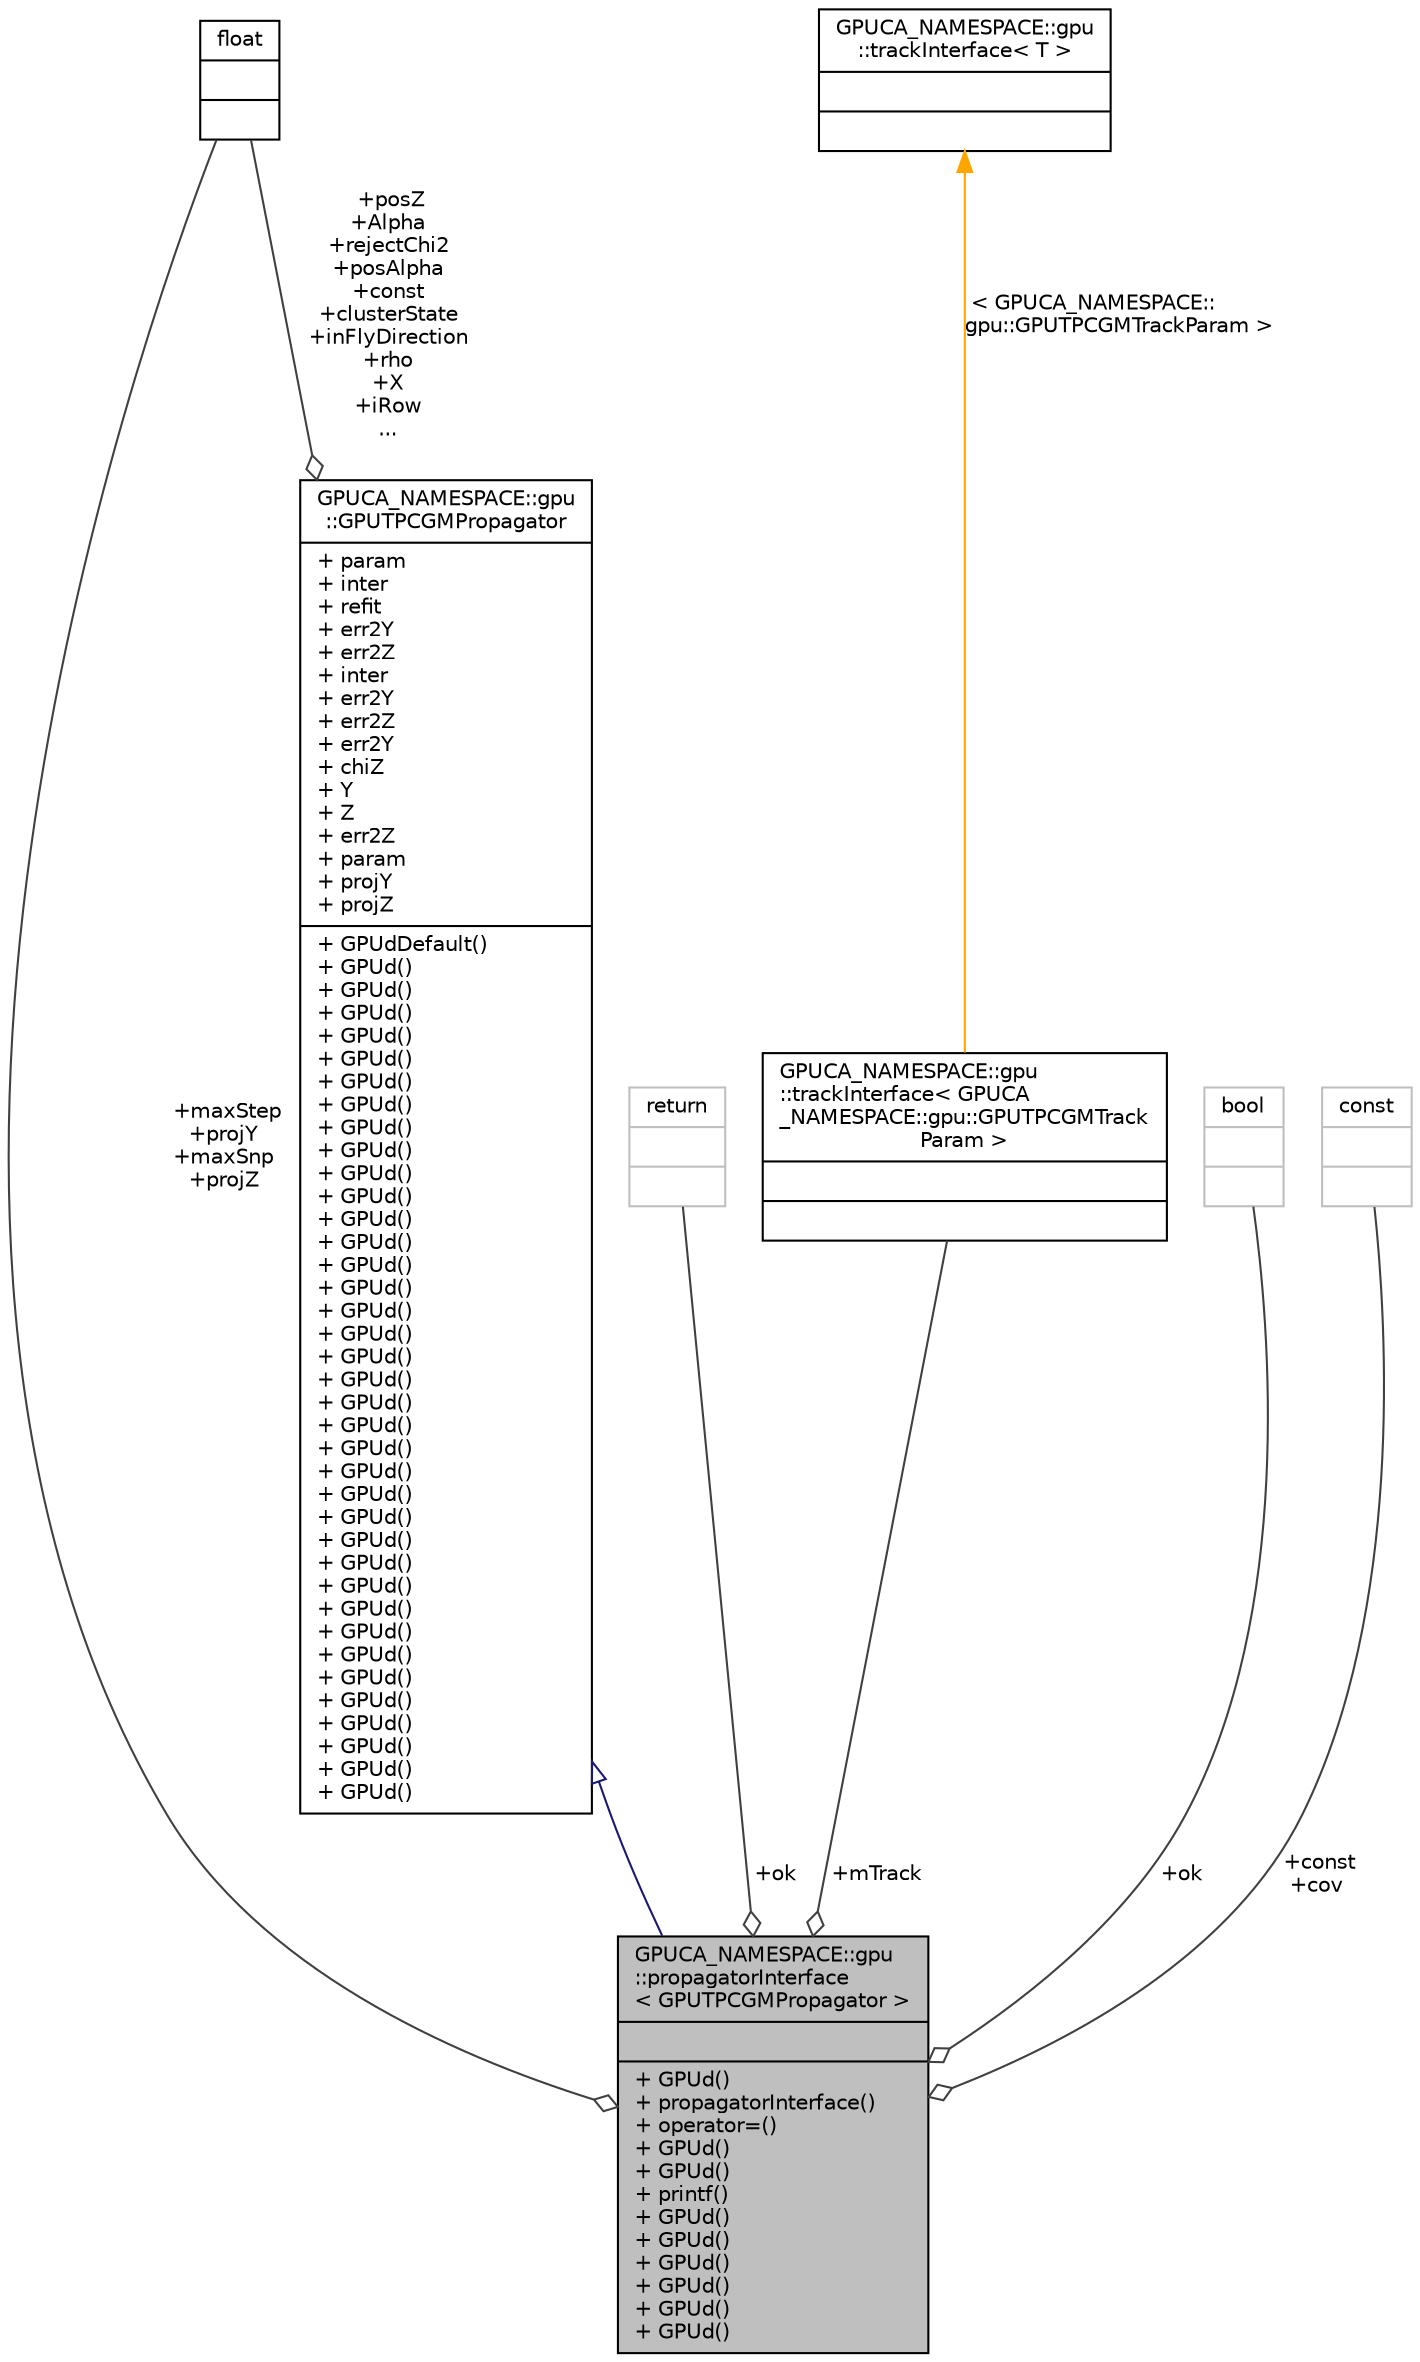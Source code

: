 digraph "GPUCA_NAMESPACE::gpu::propagatorInterface&lt; GPUTPCGMPropagator &gt;"
{
 // INTERACTIVE_SVG=YES
  bgcolor="transparent";
  edge [fontname="Helvetica",fontsize="10",labelfontname="Helvetica",labelfontsize="10"];
  node [fontname="Helvetica",fontsize="10",shape=record];
  Node2 [label="{GPUCA_NAMESPACE::gpu\l::propagatorInterface\l\< GPUTPCGMPropagator \>\n||+ GPUd()\l+ propagatorInterface()\l+ operator=()\l+ GPUd()\l+ GPUd()\l+ printf()\l+ GPUd()\l+ GPUd()\l+ GPUd()\l+ GPUd()\l+ GPUd()\l+ GPUd()\l}",height=0.2,width=0.4,color="black", fillcolor="grey75", style="filled", fontcolor="black"];
  Node3 -> Node2 [dir="back",color="midnightblue",fontsize="10",style="solid",arrowtail="onormal",fontname="Helvetica"];
  Node3 [label="{GPUCA_NAMESPACE::gpu\l::GPUTPCGMPropagator\n|+ param\l+ inter\l+ refit\l+ err2Y\l+ err2Z\l+ inter\l+ err2Y\l+ err2Z\l+ err2Y\l+ chiZ\l+ Y\l+ Z\l+ err2Z\l+ param\l+ projY\l+ projZ\l|+ GPUdDefault()\l+ GPUd()\l+ GPUd()\l+ GPUd()\l+ GPUd()\l+ GPUd()\l+ GPUd()\l+ GPUd()\l+ GPUd()\l+ GPUd()\l+ GPUd()\l+ GPUd()\l+ GPUd()\l+ GPUd()\l+ GPUd()\l+ GPUd()\l+ GPUd()\l+ GPUd()\l+ GPUd()\l+ GPUd()\l+ GPUd()\l+ GPUd()\l+ GPUd()\l+ GPUd()\l+ GPUd()\l+ GPUd()\l+ GPUd()\l+ GPUd()\l+ GPUd()\l+ GPUd()\l+ GPUd()\l+ GPUd()\l+ GPUd()\l+ GPUd()\l+ GPUd()\l+ GPUd()\l+ GPUd()\l+ GPUd()\l}",height=0.2,width=0.4,color="black",URL="$d8/d01/classGPUCA__NAMESPACE_1_1gpu_1_1GPUTPCGMPropagator.html"];
  Node4 -> Node3 [color="grey25",fontsize="10",style="solid",label=" +posZ\n+Alpha\n+rejectChi2\n+posAlpha\n+const\n+clusterState\n+inFlyDirection\n+rho\n+X\n+iRow\n..." ,arrowhead="odiamond",fontname="Helvetica"];
  Node4 [label="{float\n||}",height=0.2,width=0.4,color="black",URL="$d4/dc3/classfloat.html"];
  Node5 -> Node2 [color="grey25",fontsize="10",style="solid",label=" +ok" ,arrowhead="odiamond",fontname="Helvetica"];
  Node5 [label="{return\n||}",height=0.2,width=0.4,color="grey75"];
  Node6 -> Node2 [color="grey25",fontsize="10",style="solid",label=" +mTrack" ,arrowhead="odiamond",fontname="Helvetica"];
  Node6 [label="{GPUCA_NAMESPACE::gpu\l::trackInterface\< GPUCA\l_NAMESPACE::gpu::GPUTPCGMTrack\lParam \>\n||}",height=0.2,width=0.4,color="black",URL="$d9/d7e/classGPUCA__NAMESPACE_1_1gpu_1_1trackInterface.html"];
  Node7 -> Node6 [dir="back",color="orange",fontsize="10",style="solid",label=" \< GPUCA_NAMESPACE::\lgpu::GPUTPCGMTrackParam \>" ,fontname="Helvetica"];
  Node7 [label="{GPUCA_NAMESPACE::gpu\l::trackInterface\< T \>\n||}",height=0.2,width=0.4,color="black",URL="$d9/d7e/classGPUCA__NAMESPACE_1_1gpu_1_1trackInterface.html"];
  Node4 -> Node2 [color="grey25",fontsize="10",style="solid",label=" +maxStep\n+projY\n+maxSnp\n+projZ" ,arrowhead="odiamond",fontname="Helvetica"];
  Node8 -> Node2 [color="grey25",fontsize="10",style="solid",label=" +ok" ,arrowhead="odiamond",fontname="Helvetica"];
  Node8 [label="{bool\n||}",height=0.2,width=0.4,color="grey75"];
  Node9 -> Node2 [color="grey25",fontsize="10",style="solid",label=" +const\n+cov" ,arrowhead="odiamond",fontname="Helvetica"];
  Node9 [label="{const\n||}",height=0.2,width=0.4,color="grey75"];
}
